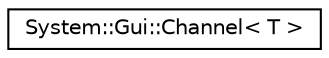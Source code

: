 digraph G
{
  edge [fontname="Helvetica",fontsize="10",labelfontname="Helvetica",labelfontsize="10"];
  node [fontname="Helvetica",fontsize="10",shape=record];
  rankdir="LR";
  Node1 [label="System::Gui::Channel\< T \>",height=0.2,width=0.4,color="black", fillcolor="white", style="filled",URL="$class_system_1_1_gui_1_1_channel.html"];
}
